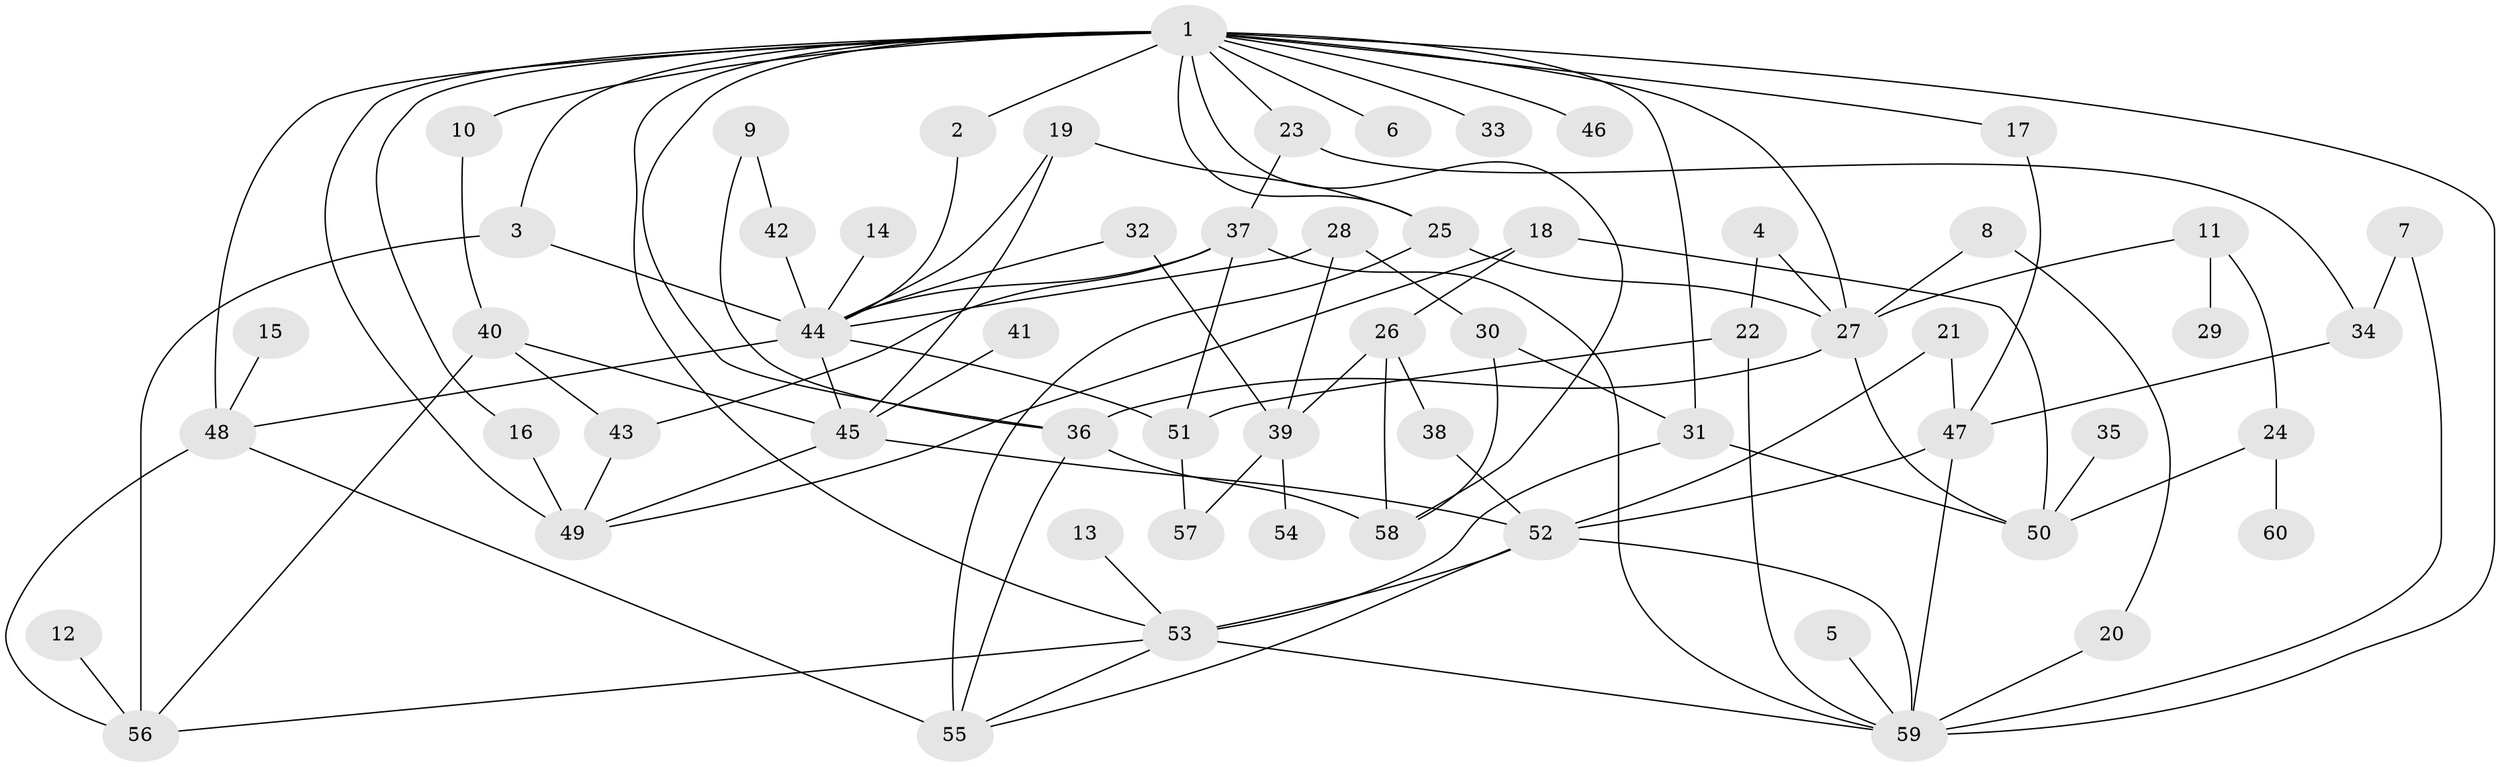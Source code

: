 // original degree distribution, {16: 0.008403361344537815, 3: 0.17647058823529413, 8: 0.008403361344537815, 9: 0.008403361344537815, 4: 0.15966386554621848, 1: 0.2689075630252101, 2: 0.2605042016806723, 6: 0.025210084033613446, 7: 0.008403361344537815, 5: 0.07563025210084033}
// Generated by graph-tools (version 1.1) at 2025/25/03/09/25 03:25:29]
// undirected, 60 vertices, 104 edges
graph export_dot {
graph [start="1"]
  node [color=gray90,style=filled];
  1;
  2;
  3;
  4;
  5;
  6;
  7;
  8;
  9;
  10;
  11;
  12;
  13;
  14;
  15;
  16;
  17;
  18;
  19;
  20;
  21;
  22;
  23;
  24;
  25;
  26;
  27;
  28;
  29;
  30;
  31;
  32;
  33;
  34;
  35;
  36;
  37;
  38;
  39;
  40;
  41;
  42;
  43;
  44;
  45;
  46;
  47;
  48;
  49;
  50;
  51;
  52;
  53;
  54;
  55;
  56;
  57;
  58;
  59;
  60;
  1 -- 2 [weight=1.0];
  1 -- 3 [weight=1.0];
  1 -- 6 [weight=1.0];
  1 -- 10 [weight=1.0];
  1 -- 16 [weight=1.0];
  1 -- 17 [weight=1.0];
  1 -- 23 [weight=1.0];
  1 -- 25 [weight=1.0];
  1 -- 27 [weight=1.0];
  1 -- 31 [weight=1.0];
  1 -- 33 [weight=1.0];
  1 -- 36 [weight=1.0];
  1 -- 46 [weight=1.0];
  1 -- 48 [weight=1.0];
  1 -- 49 [weight=1.0];
  1 -- 53 [weight=1.0];
  1 -- 58 [weight=1.0];
  1 -- 59 [weight=1.0];
  2 -- 44 [weight=1.0];
  3 -- 44 [weight=1.0];
  3 -- 56 [weight=1.0];
  4 -- 22 [weight=1.0];
  4 -- 27 [weight=1.0];
  5 -- 59 [weight=1.0];
  7 -- 34 [weight=1.0];
  7 -- 59 [weight=1.0];
  8 -- 20 [weight=1.0];
  8 -- 27 [weight=1.0];
  9 -- 36 [weight=1.0];
  9 -- 42 [weight=1.0];
  10 -- 40 [weight=1.0];
  11 -- 24 [weight=1.0];
  11 -- 27 [weight=1.0];
  11 -- 29 [weight=1.0];
  12 -- 56 [weight=1.0];
  13 -- 53 [weight=1.0];
  14 -- 44 [weight=1.0];
  15 -- 48 [weight=1.0];
  16 -- 49 [weight=2.0];
  17 -- 47 [weight=1.0];
  18 -- 26 [weight=1.0];
  18 -- 49 [weight=1.0];
  18 -- 50 [weight=1.0];
  19 -- 25 [weight=1.0];
  19 -- 44 [weight=1.0];
  19 -- 45 [weight=1.0];
  20 -- 59 [weight=1.0];
  21 -- 47 [weight=1.0];
  21 -- 52 [weight=1.0];
  22 -- 51 [weight=1.0];
  22 -- 59 [weight=1.0];
  23 -- 34 [weight=1.0];
  23 -- 37 [weight=1.0];
  24 -- 50 [weight=1.0];
  24 -- 60 [weight=1.0];
  25 -- 27 [weight=1.0];
  25 -- 55 [weight=1.0];
  26 -- 38 [weight=1.0];
  26 -- 39 [weight=1.0];
  26 -- 58 [weight=1.0];
  27 -- 36 [weight=1.0];
  27 -- 50 [weight=1.0];
  28 -- 30 [weight=1.0];
  28 -- 39 [weight=1.0];
  28 -- 44 [weight=2.0];
  30 -- 31 [weight=1.0];
  30 -- 58 [weight=1.0];
  31 -- 50 [weight=1.0];
  31 -- 53 [weight=1.0];
  32 -- 39 [weight=1.0];
  32 -- 44 [weight=1.0];
  34 -- 47 [weight=1.0];
  35 -- 50 [weight=1.0];
  36 -- 55 [weight=1.0];
  36 -- 58 [weight=2.0];
  37 -- 43 [weight=1.0];
  37 -- 44 [weight=1.0];
  37 -- 51 [weight=1.0];
  37 -- 59 [weight=1.0];
  38 -- 52 [weight=1.0];
  39 -- 54 [weight=1.0];
  39 -- 57 [weight=1.0];
  40 -- 43 [weight=1.0];
  40 -- 45 [weight=1.0];
  40 -- 56 [weight=1.0];
  41 -- 45 [weight=1.0];
  42 -- 44 [weight=1.0];
  43 -- 49 [weight=1.0];
  44 -- 45 [weight=1.0];
  44 -- 48 [weight=1.0];
  44 -- 51 [weight=1.0];
  45 -- 49 [weight=1.0];
  45 -- 52 [weight=1.0];
  47 -- 52 [weight=1.0];
  47 -- 59 [weight=1.0];
  48 -- 55 [weight=1.0];
  48 -- 56 [weight=1.0];
  51 -- 57 [weight=1.0];
  52 -- 53 [weight=1.0];
  52 -- 55 [weight=1.0];
  52 -- 59 [weight=2.0];
  53 -- 55 [weight=1.0];
  53 -- 56 [weight=1.0];
  53 -- 59 [weight=2.0];
}
